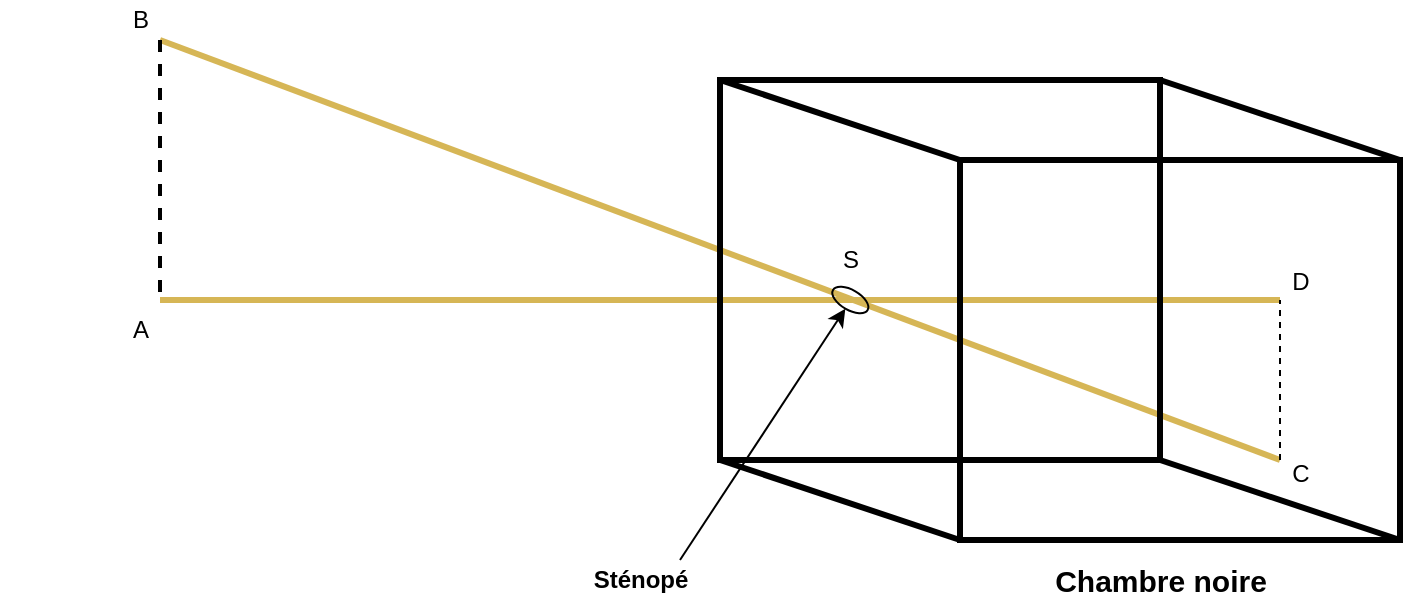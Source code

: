 <mxfile version="12.4.8" type="google"><diagram id="tsnkbQPLRct9lzlDtYuR" name="Page-1"><mxGraphModel dx="977" dy="648" grid="1" gridSize="10" guides="1" tooltips="1" connect="1" arrows="1" fold="1" page="1" pageScale="1" pageWidth="827" pageHeight="1169" math="0" shadow="0"><root><mxCell id="0"/><mxCell id="1" parent="0"/><mxCell id="9Pv75OAAhVkFE21R2mtt-3" value="" style="shape=image;html=1;verticalAlign=top;verticalLabelPosition=bottom;labelBackgroundColor=#ffffff;imageAspect=0;aspect=fixed;image=https://cdn2.iconfinder.com/data/icons/space-82/64/alien-ship-128.png;imageBackground=none;connectable=0;" vertex="1" parent="1"><mxGeometry x="40" y="150" width="170" height="170" as="geometry"/></mxCell><mxCell id="9Pv75OAAhVkFE21R2mtt-4" value="" style="endArrow=none;html=1;endFill=0;fillColor=#fff2cc;strokeColor=#d6b656;strokeWidth=3;" edge="1" parent="1"><mxGeometry width="50" height="50" relative="1" as="geometry"><mxPoint x="120" y="170" as="sourcePoint"/><mxPoint x="680" y="380" as="targetPoint"/></mxGeometry></mxCell><mxCell id="9Pv75OAAhVkFE21R2mtt-5" value="" style="endArrow=none;html=1;endFill=0;strokeWidth=3;fillColor=#fff2cc;strokeColor=#d6b656;" edge="1" parent="1"><mxGeometry width="50" height="50" relative="1" as="geometry"><mxPoint x="120" y="300" as="sourcePoint"/><mxPoint x="680" y="300" as="targetPoint"/></mxGeometry></mxCell><mxCell id="9Pv75OAAhVkFE21R2mtt-6" value="" style="shape=image;html=1;verticalAlign=top;verticalLabelPosition=bottom;labelBackgroundColor=#ffffff;imageAspect=0;aspect=fixed;image=https://cdn2.iconfinder.com/data/icons/space-82/64/alien-ship-128.png;imageBackground=none;connectable=0;rotation=-180;" vertex="1" parent="1"><mxGeometry x="629" y="290" width="100" height="100" as="geometry"/></mxCell><mxCell id="9Pv75OAAhVkFE21R2mtt-7" value="" style="endArrow=none;dashed=1;html=1;strokeWidth=2;" edge="1" parent="1"><mxGeometry width="50" height="50" relative="1" as="geometry"><mxPoint x="120" y="170" as="sourcePoint"/><mxPoint x="120" y="300" as="targetPoint"/></mxGeometry></mxCell><mxCell id="9Pv75OAAhVkFE21R2mtt-8" value="" style="endArrow=none;dashed=1;html=1;" edge="1" parent="1"><mxGeometry width="50" height="50" relative="1" as="geometry"><mxPoint x="680" y="380" as="sourcePoint"/><mxPoint x="680" y="300" as="targetPoint"/></mxGeometry></mxCell><mxCell id="9Pv75OAAhVkFE21R2mtt-9" value="" style="rounded=0;whiteSpace=wrap;html=1;fillColor=none;strokeWidth=3;" vertex="1" parent="1"><mxGeometry x="520" y="230" width="220" height="190" as="geometry"/></mxCell><mxCell id="9Pv75OAAhVkFE21R2mtt-10" value="" style="rounded=0;whiteSpace=wrap;html=1;fillColor=none;strokeWidth=3;" vertex="1" parent="1"><mxGeometry x="400" y="190" width="220" height="190" as="geometry"/></mxCell><mxCell id="9Pv75OAAhVkFE21R2mtt-11" value="" style="endArrow=none;html=1;entryX=0;entryY=1;entryDx=0;entryDy=0;exitX=0;exitY=1;exitDx=0;exitDy=0;strokeWidth=3;" edge="1" parent="1" source="9Pv75OAAhVkFE21R2mtt-9" target="9Pv75OAAhVkFE21R2mtt-10"><mxGeometry width="50" height="50" relative="1" as="geometry"><mxPoint x="40" y="490" as="sourcePoint"/><mxPoint x="90" y="440" as="targetPoint"/></mxGeometry></mxCell><mxCell id="9Pv75OAAhVkFE21R2mtt-12" value="" style="endArrow=none;html=1;entryX=0;entryY=0;entryDx=0;entryDy=0;exitX=0;exitY=0;exitDx=0;exitDy=0;strokeWidth=3;" edge="1" parent="1" source="9Pv75OAAhVkFE21R2mtt-9" target="9Pv75OAAhVkFE21R2mtt-10"><mxGeometry width="50" height="50" relative="1" as="geometry"><mxPoint x="550" y="230" as="sourcePoint"/><mxPoint x="90" y="440" as="targetPoint"/></mxGeometry></mxCell><mxCell id="9Pv75OAAhVkFE21R2mtt-13" value="" style="endArrow=none;html=1;entryX=1;entryY=0;entryDx=0;entryDy=0;exitX=1;exitY=0;exitDx=0;exitDy=0;strokeWidth=3;" edge="1" parent="1" source="9Pv75OAAhVkFE21R2mtt-9" target="9Pv75OAAhVkFE21R2mtt-10"><mxGeometry width="50" height="50" relative="1" as="geometry"><mxPoint x="40" y="500" as="sourcePoint"/><mxPoint x="90" y="450" as="targetPoint"/></mxGeometry></mxCell><mxCell id="9Pv75OAAhVkFE21R2mtt-14" value="" style="endArrow=none;html=1;entryX=1;entryY=1;entryDx=0;entryDy=0;exitX=1;exitY=1;exitDx=0;exitDy=0;strokeWidth=3;" edge="1" parent="1" source="9Pv75OAAhVkFE21R2mtt-9" target="9Pv75OAAhVkFE21R2mtt-10"><mxGeometry width="50" height="50" relative="1" as="geometry"><mxPoint x="40" y="500" as="sourcePoint"/><mxPoint x="90" y="450" as="targetPoint"/></mxGeometry></mxCell><mxCell id="9Pv75OAAhVkFE21R2mtt-16" value="" style="ellipse;whiteSpace=wrap;html=1;fillColor=none;rotation=30;" vertex="1" parent="1"><mxGeometry x="455.17" y="295" width="20" height="10" as="geometry"/></mxCell><mxCell id="9Pv75OAAhVkFE21R2mtt-17" value="" style="endArrow=classic;html=1;entryX=0.5;entryY=1;entryDx=0;entryDy=0;" edge="1" parent="1" target="9Pv75OAAhVkFE21R2mtt-16"><mxGeometry width="50" height="50" relative="1" as="geometry"><mxPoint x="380" y="430" as="sourcePoint"/><mxPoint x="370" y="430" as="targetPoint"/></mxGeometry></mxCell><mxCell id="9Pv75OAAhVkFE21R2mtt-18" value="Sténopé" style="text;html=1;resizable=0;autosize=1;align=center;verticalAlign=middle;points=[];fillColor=none;strokeColor=none;rounded=0;fontSize=12;fontStyle=1" vertex="1" parent="1"><mxGeometry x="330" y="430" width="60" height="20" as="geometry"/></mxCell><mxCell id="9Pv75OAAhVkFE21R2mtt-19" value="Chambre noire" style="text;html=1;resizable=0;autosize=1;align=center;verticalAlign=middle;points=[];fillColor=none;strokeColor=none;rounded=0;fontSize=15;fontStyle=1" vertex="1" parent="1"><mxGeometry x="560" y="430" width="120" height="20" as="geometry"/></mxCell><mxCell id="9Pv75OAAhVkFE21R2mtt-21" value="A" style="text;html=1;resizable=0;autosize=1;align=center;verticalAlign=middle;points=[];fillColor=none;strokeColor=none;rounded=0;fontSize=12;" vertex="1" parent="1"><mxGeometry x="100" y="305" width="20" height="20" as="geometry"/></mxCell><mxCell id="9Pv75OAAhVkFE21R2mtt-22" value="B" style="text;html=1;resizable=0;autosize=1;align=center;verticalAlign=middle;points=[];fillColor=none;strokeColor=none;rounded=0;fontSize=12;" vertex="1" parent="1"><mxGeometry x="100" y="150" width="20" height="20" as="geometry"/></mxCell><mxCell id="9Pv75OAAhVkFE21R2mtt-23" value="C" style="text;html=1;resizable=0;autosize=1;align=center;verticalAlign=middle;points=[];fillColor=none;strokeColor=none;rounded=0;fontSize=12;" vertex="1" parent="1"><mxGeometry x="680" y="377" width="20" height="20" as="geometry"/></mxCell><mxCell id="9Pv75OAAhVkFE21R2mtt-24" value="D" style="text;html=1;resizable=0;autosize=1;align=center;verticalAlign=middle;points=[];fillColor=none;strokeColor=none;rounded=0;fontSize=12;" vertex="1" parent="1"><mxGeometry x="680" y="281" width="20" height="20" as="geometry"/></mxCell><mxCell id="9Pv75OAAhVkFE21R2mtt-25" value="S" style="text;html=1;resizable=0;autosize=1;align=center;verticalAlign=middle;points=[];fillColor=none;strokeColor=none;rounded=0;fontSize=12;" vertex="1" parent="1"><mxGeometry x="455.17" y="270" width="20" height="20" as="geometry"/></mxCell></root></mxGraphModel></diagram></mxfile>